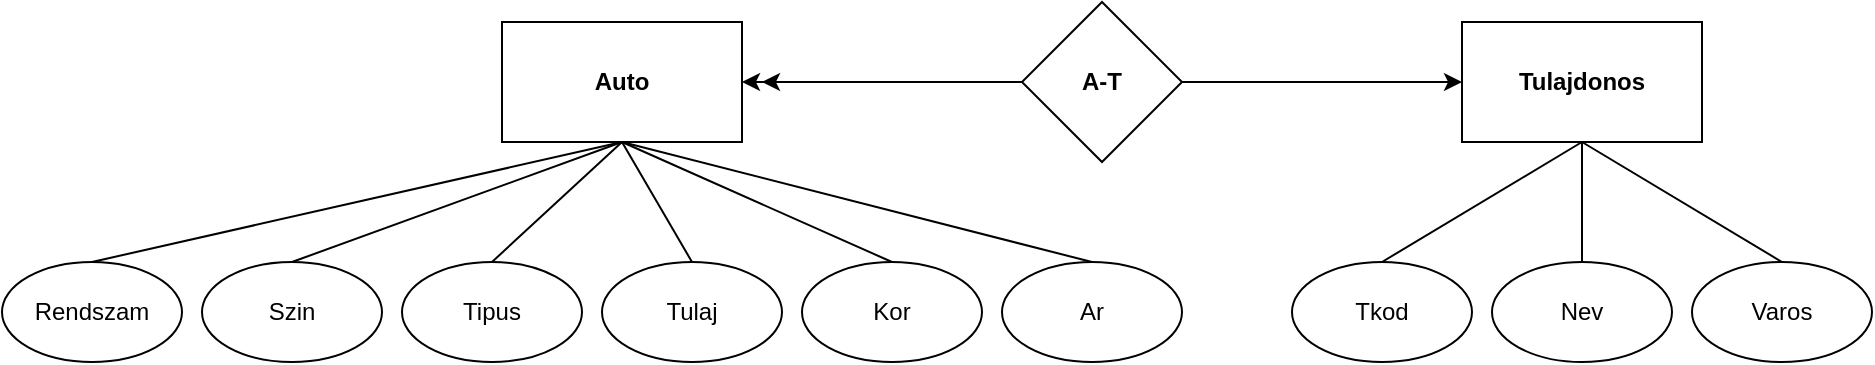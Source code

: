 <mxfile version="26.2.14">
  <diagram name="1 oldal" id="kolepFCdxbACid74wi64">
    <mxGraphModel dx="1819" dy="536" grid="1" gridSize="10" guides="1" tooltips="1" connect="1" arrows="1" fold="1" page="1" pageScale="1" pageWidth="827" pageHeight="1169" math="0" shadow="0">
      <root>
        <mxCell id="0" />
        <mxCell id="1" parent="0" />
        <mxCell id="3PrR_tHGrMDQuROmw7DV-21" style="rounded=0;orthogonalLoop=1;jettySize=auto;html=1;exitX=0.5;exitY=1;exitDx=0;exitDy=0;entryX=0.5;entryY=0;entryDx=0;entryDy=0;endArrow=none;startFill=0;" edge="1" parent="1" source="3PrR_tHGrMDQuROmw7DV-1" target="3PrR_tHGrMDQuROmw7DV-10">
          <mxGeometry relative="1" as="geometry" />
        </mxCell>
        <mxCell id="3PrR_tHGrMDQuROmw7DV-22" style="rounded=0;orthogonalLoop=1;jettySize=auto;html=1;exitX=0.5;exitY=1;exitDx=0;exitDy=0;entryX=0.5;entryY=0;entryDx=0;entryDy=0;endArrow=none;startFill=0;" edge="1" parent="1" source="3PrR_tHGrMDQuROmw7DV-1" target="3PrR_tHGrMDQuROmw7DV-9">
          <mxGeometry relative="1" as="geometry" />
        </mxCell>
        <mxCell id="3PrR_tHGrMDQuROmw7DV-23" style="rounded=0;orthogonalLoop=1;jettySize=auto;html=1;exitX=0.5;exitY=1;exitDx=0;exitDy=0;entryX=0.5;entryY=0;entryDx=0;entryDy=0;endArrow=none;startFill=0;" edge="1" parent="1" source="3PrR_tHGrMDQuROmw7DV-1" target="3PrR_tHGrMDQuROmw7DV-11">
          <mxGeometry relative="1" as="geometry" />
        </mxCell>
        <mxCell id="3PrR_tHGrMDQuROmw7DV-24" style="rounded=0;orthogonalLoop=1;jettySize=auto;html=1;exitX=0.5;exitY=1;exitDx=0;exitDy=0;entryX=0.5;entryY=0;entryDx=0;entryDy=0;endArrow=none;startFill=0;" edge="1" parent="1" source="3PrR_tHGrMDQuROmw7DV-1" target="3PrR_tHGrMDQuROmw7DV-13">
          <mxGeometry relative="1" as="geometry" />
        </mxCell>
        <mxCell id="3PrR_tHGrMDQuROmw7DV-25" style="rounded=0;orthogonalLoop=1;jettySize=auto;html=1;exitX=0.5;exitY=1;exitDx=0;exitDy=0;entryX=0.5;entryY=0;entryDx=0;entryDy=0;endArrow=none;startFill=0;" edge="1" parent="1" source="3PrR_tHGrMDQuROmw7DV-1" target="3PrR_tHGrMDQuROmw7DV-12">
          <mxGeometry relative="1" as="geometry" />
        </mxCell>
        <mxCell id="3PrR_tHGrMDQuROmw7DV-26" style="rounded=0;orthogonalLoop=1;jettySize=auto;html=1;exitX=0.5;exitY=1;exitDx=0;exitDy=0;entryX=0.5;entryY=0;entryDx=0;entryDy=0;endArrow=none;startFill=0;" edge="1" parent="1" source="3PrR_tHGrMDQuROmw7DV-1" target="3PrR_tHGrMDQuROmw7DV-14">
          <mxGeometry relative="1" as="geometry" />
        </mxCell>
        <mxCell id="3PrR_tHGrMDQuROmw7DV-1" value="Auto" style="rounded=0;whiteSpace=wrap;html=1;fontStyle=1" vertex="1" parent="1">
          <mxGeometry x="-260" y="370" width="120" height="60" as="geometry" />
        </mxCell>
        <mxCell id="3PrR_tHGrMDQuROmw7DV-18" style="rounded=0;orthogonalLoop=1;jettySize=auto;html=1;exitX=0.5;exitY=1;exitDx=0;exitDy=0;entryX=0.5;entryY=0;entryDx=0;entryDy=0;endArrow=none;startFill=0;" edge="1" parent="1" source="3PrR_tHGrMDQuROmw7DV-2" target="3PrR_tHGrMDQuROmw7DV-17">
          <mxGeometry relative="1" as="geometry" />
        </mxCell>
        <mxCell id="3PrR_tHGrMDQuROmw7DV-19" style="rounded=0;orthogonalLoop=1;jettySize=auto;html=1;exitX=0.5;exitY=1;exitDx=0;exitDy=0;entryX=0.5;entryY=0;entryDx=0;entryDy=0;endArrow=none;startFill=0;" edge="1" parent="1" source="3PrR_tHGrMDQuROmw7DV-2" target="3PrR_tHGrMDQuROmw7DV-15">
          <mxGeometry relative="1" as="geometry" />
        </mxCell>
        <mxCell id="3PrR_tHGrMDQuROmw7DV-20" style="rounded=0;orthogonalLoop=1;jettySize=auto;html=1;exitX=0.5;exitY=1;exitDx=0;exitDy=0;entryX=0.5;entryY=0;entryDx=0;entryDy=0;endArrow=none;startFill=0;" edge="1" parent="1" source="3PrR_tHGrMDQuROmw7DV-2" target="3PrR_tHGrMDQuROmw7DV-16">
          <mxGeometry relative="1" as="geometry" />
        </mxCell>
        <mxCell id="3PrR_tHGrMDQuROmw7DV-2" value="Tulajdonos" style="rounded=0;whiteSpace=wrap;html=1;fontStyle=1" vertex="1" parent="1">
          <mxGeometry x="220" y="370" width="120" height="60" as="geometry" />
        </mxCell>
        <mxCell id="3PrR_tHGrMDQuROmw7DV-4" style="edgeStyle=orthogonalEdgeStyle;rounded=0;orthogonalLoop=1;jettySize=auto;html=1;exitX=1;exitY=0.5;exitDx=0;exitDy=0;entryX=0;entryY=0.5;entryDx=0;entryDy=0;" edge="1" parent="1" source="3PrR_tHGrMDQuROmw7DV-3" target="3PrR_tHGrMDQuROmw7DV-2">
          <mxGeometry relative="1" as="geometry" />
        </mxCell>
        <mxCell id="3PrR_tHGrMDQuROmw7DV-5" style="edgeStyle=orthogonalEdgeStyle;rounded=0;orthogonalLoop=1;jettySize=auto;html=1;exitX=0;exitY=0.5;exitDx=0;exitDy=0;entryX=1;entryY=0.5;entryDx=0;entryDy=0;" edge="1" parent="1" source="3PrR_tHGrMDQuROmw7DV-3" target="3PrR_tHGrMDQuROmw7DV-1">
          <mxGeometry relative="1" as="geometry" />
        </mxCell>
        <mxCell id="3PrR_tHGrMDQuROmw7DV-6" style="edgeStyle=orthogonalEdgeStyle;rounded=0;orthogonalLoop=1;jettySize=auto;html=1;exitX=0;exitY=0.5;exitDx=0;exitDy=0;" edge="1" parent="1" source="3PrR_tHGrMDQuROmw7DV-3">
          <mxGeometry relative="1" as="geometry">
            <mxPoint x="-130" y="400" as="targetPoint" />
          </mxGeometry>
        </mxCell>
        <mxCell id="3PrR_tHGrMDQuROmw7DV-3" value="A-T" style="rhombus;whiteSpace=wrap;html=1;fontStyle=1" vertex="1" parent="1">
          <mxGeometry y="360" width="80" height="80" as="geometry" />
        </mxCell>
        <mxCell id="3PrR_tHGrMDQuROmw7DV-9" value="Kor" style="ellipse;whiteSpace=wrap;html=1;" vertex="1" parent="1">
          <mxGeometry x="-110" y="490" width="90" height="50" as="geometry" />
        </mxCell>
        <mxCell id="3PrR_tHGrMDQuROmw7DV-10" value="Ar" style="ellipse;whiteSpace=wrap;html=1;" vertex="1" parent="1">
          <mxGeometry x="-10" y="490" width="90" height="50" as="geometry" />
        </mxCell>
        <mxCell id="3PrR_tHGrMDQuROmw7DV-11" value="Tulaj" style="ellipse;whiteSpace=wrap;html=1;" vertex="1" parent="1">
          <mxGeometry x="-210" y="490" width="90" height="50" as="geometry" />
        </mxCell>
        <mxCell id="3PrR_tHGrMDQuROmw7DV-12" value="Szin" style="ellipse;whiteSpace=wrap;html=1;" vertex="1" parent="1">
          <mxGeometry x="-410" y="490" width="90" height="50" as="geometry" />
        </mxCell>
        <mxCell id="3PrR_tHGrMDQuROmw7DV-13" value="Tipus" style="ellipse;whiteSpace=wrap;html=1;" vertex="1" parent="1">
          <mxGeometry x="-310" y="490" width="90" height="50" as="geometry" />
        </mxCell>
        <mxCell id="3PrR_tHGrMDQuROmw7DV-14" value="Rendszam" style="ellipse;whiteSpace=wrap;html=1;" vertex="1" parent="1">
          <mxGeometry x="-510" y="490" width="90" height="50" as="geometry" />
        </mxCell>
        <mxCell id="3PrR_tHGrMDQuROmw7DV-15" value="Nev" style="ellipse;whiteSpace=wrap;html=1;" vertex="1" parent="1">
          <mxGeometry x="235" y="490" width="90" height="50" as="geometry" />
        </mxCell>
        <mxCell id="3PrR_tHGrMDQuROmw7DV-16" value="Varos" style="ellipse;whiteSpace=wrap;html=1;" vertex="1" parent="1">
          <mxGeometry x="335" y="490" width="90" height="50" as="geometry" />
        </mxCell>
        <mxCell id="3PrR_tHGrMDQuROmw7DV-17" value="Tkod" style="ellipse;whiteSpace=wrap;html=1;" vertex="1" parent="1">
          <mxGeometry x="135" y="490" width="90" height="50" as="geometry" />
        </mxCell>
      </root>
    </mxGraphModel>
  </diagram>
</mxfile>
